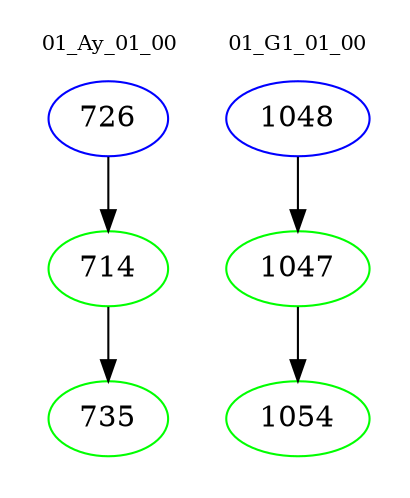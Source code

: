 digraph{
subgraph cluster_0 {
color = white
label = "01_Ay_01_00";
fontsize=10;
T0_726 [label="726", color="blue"]
T0_726 -> T0_714 [color="black"]
T0_714 [label="714", color="green"]
T0_714 -> T0_735 [color="black"]
T0_735 [label="735", color="green"]
}
subgraph cluster_1 {
color = white
label = "01_G1_01_00";
fontsize=10;
T1_1048 [label="1048", color="blue"]
T1_1048 -> T1_1047 [color="black"]
T1_1047 [label="1047", color="green"]
T1_1047 -> T1_1054 [color="black"]
T1_1054 [label="1054", color="green"]
}
}
